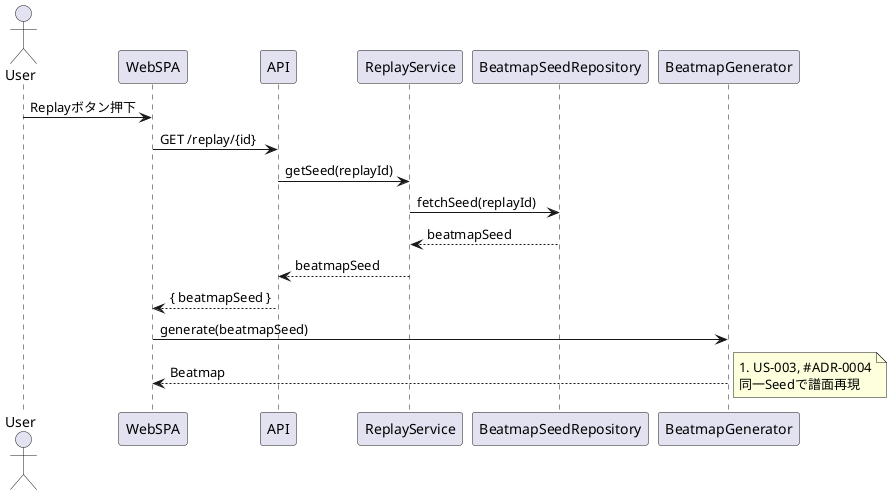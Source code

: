 @startuml
' ==========================================================
' Sequence Diagram — Replay with Same Beatmap Seed
' PlayAsYouLike Web Rhythm Game
' ==========================================================
actor User
participant WebSPA
participant API
participant ReplayService
participant BeatmapSeedRepository
participant BeatmapGenerator

User -> WebSPA: Replayボタン押下
WebSPA -> API: GET /replay/{id}
API -> ReplayService: getSeed(replayId)
ReplayService -> BeatmapSeedRepository: fetchSeed(replayId)
BeatmapSeedRepository --> ReplayService: beatmapSeed
ReplayService --> API: beatmapSeed
API --> WebSPA: { beatmapSeed }
WebSPA -> BeatmapGenerator: generate(beatmapSeed)
BeatmapGenerator --> WebSPA: Beatmap

note right: #US-003, #ADR-0004\n同一Seedで譜面再現

@enduml